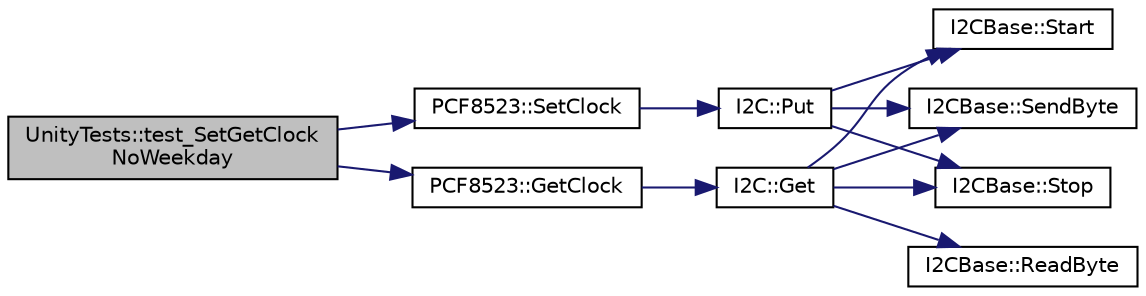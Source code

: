 digraph "UnityTests::test_SetGetClockNoWeekday"
{
  edge [fontname="Helvetica",fontsize="10",labelfontname="Helvetica",labelfontsize="10"];
  node [fontname="Helvetica",fontsize="10",shape=record];
  rankdir="LR";
  Node1 [label="UnityTests::test_SetGetClock\lNoWeekday",height=0.2,width=0.4,color="black", fillcolor="grey75", style="filled" fontcolor="black"];
  Node1 -> Node2 [color="midnightblue",fontsize="10",style="solid",fontname="Helvetica"];
  Node2 [label="PCF8523::SetClock",height=0.2,width=0.4,color="black", fillcolor="white", style="filled",URL="$classPCF8523.html#aa14fbb85ba54fd5c78c73dc193a0af37",tooltip="Sets the time on the RTC."];
  Node2 -> Node3 [color="midnightblue",fontsize="10",style="solid",fontname="Helvetica"];
  Node3 [label="I2C::Put",height=0.2,width=0.4,color="black", fillcolor="white", style="filled",URL="$classI2C.html#ac049214532a342b5732609eece614405",tooltip="Put a single byte with the following format:"];
  Node3 -> Node4 [color="midnightblue",fontsize="10",style="solid",fontname="Helvetica"];
  Node4 [label="I2CBase::Start",height=0.2,width=0.4,color="black", fillcolor="white", style="filled",URL="$classI2CBase.html#a16dc0177aab341a936f508e5e91406be",tooltip="Output a start condition on the I2C bus."];
  Node3 -> Node5 [color="midnightblue",fontsize="10",style="solid",fontname="Helvetica"];
  Node5 [label="I2CBase::SendByte",height=0.2,width=0.4,color="black", fillcolor="white", style="filled",URL="$classI2CBase.html#a7cdbdb037ac9b84275d5f0d04476b8ce",tooltip="Output a byte on the I2C bus."];
  Node3 -> Node6 [color="midnightblue",fontsize="10",style="solid",fontname="Helvetica"];
  Node6 [label="I2CBase::Stop",height=0.2,width=0.4,color="black", fillcolor="white", style="filled",URL="$classI2CBase.html#a0e0b9bc5b9a5a34fa78187e71f3731d1",tooltip="Output a stop condition on the I2C bus."];
  Node1 -> Node7 [color="midnightblue",fontsize="10",style="solid",fontname="Helvetica"];
  Node7 [label="PCF8523::GetClock",height=0.2,width=0.4,color="black", fillcolor="white", style="filled",URL="$classPCF8523.html#a8ad5f58faa04dd26bf0adf03bc83eaa0",tooltip="Get the current time from the RTC chip."];
  Node7 -> Node8 [color="midnightblue",fontsize="10",style="solid",fontname="Helvetica"];
  Node8 [label="I2C::Get",height=0.2,width=0.4,color="black", fillcolor="white", style="filled",URL="$classI2C.html#a9b348d058ba1576dee2664e022632106",tooltip="Get a single byte with the following format:"];
  Node8 -> Node4 [color="midnightblue",fontsize="10",style="solid",fontname="Helvetica"];
  Node8 -> Node5 [color="midnightblue",fontsize="10",style="solid",fontname="Helvetica"];
  Node8 -> Node9 [color="midnightblue",fontsize="10",style="solid",fontname="Helvetica"];
  Node9 [label="I2CBase::ReadByte",height=0.2,width=0.4,color="black", fillcolor="white", style="filled",URL="$classI2CBase.html#a7e6ce0d28db009c9d5ccda75ac669680",tooltip="Get a byte from the I2C bus."];
  Node8 -> Node6 [color="midnightblue",fontsize="10",style="solid",fontname="Helvetica"];
}
